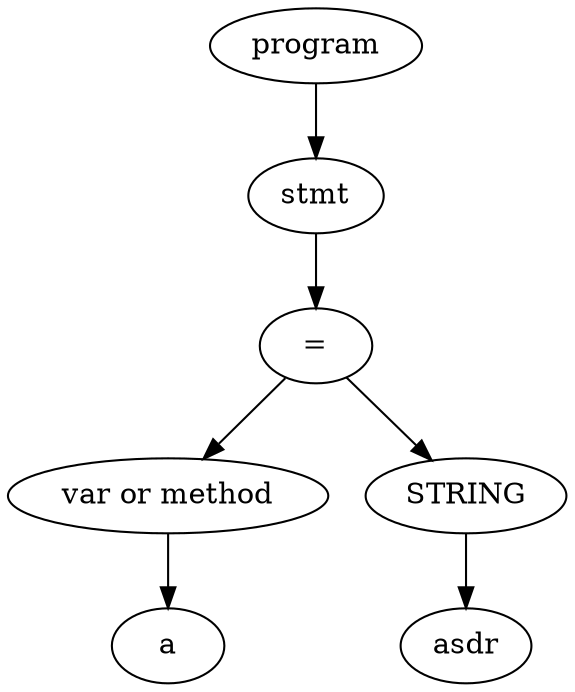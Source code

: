 digraph G {
Id00939AB8 [label="program"]
Id00939A30 [label="stmt"]
Id009399E0 [label="="]
Id00939908 [label="var or method"]
IdVal00939908 [label="a"]
Id00939908->IdVal00939908
Id00939990 [label="STRING"]
IdVal00939990 [label="asdr"]
Id00939990->IdVal00939990
Id009399E0->Id00939908
Id009399E0->Id00939990
Id00939A30->Id009399E0
Id00939AB8->Id00939A30
}